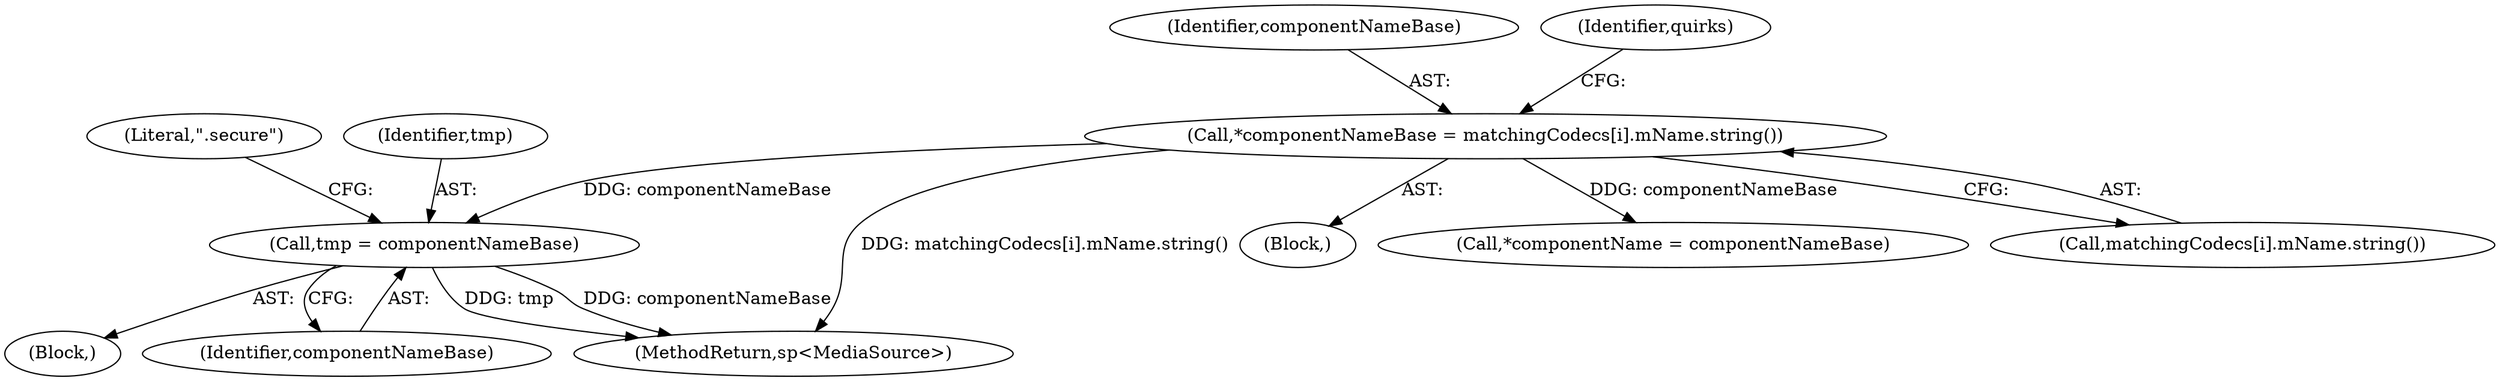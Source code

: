 digraph "0_Android_0bb5ced60304da7f61478ffd359e7ba65d72f181_0@pointer" {
"1000194" [label="(Call,tmp = componentNameBase)"];
"1000173" [label="(Call,*componentNameBase = matchingCodecs[i].mName.string())"];
"1000198" [label="(Literal,\".secure\")"];
"1000193" [label="(Block,)"];
"1000195" [label="(Identifier,tmp)"];
"1000174" [label="(Identifier,componentNameBase)"];
"1000171" [label="(Block,)"];
"1000178" [label="(Identifier,quirks)"];
"1000185" [label="(Call,*componentName = componentNameBase)"];
"1000175" [label="(Call,matchingCodecs[i].mName.string())"];
"1000194" [label="(Call,tmp = componentNameBase)"];
"1000196" [label="(Identifier,componentNameBase)"];
"1000173" [label="(Call,*componentNameBase = matchingCodecs[i].mName.string())"];
"1000264" [label="(MethodReturn,sp<MediaSource>)"];
"1000194" -> "1000193"  [label="AST: "];
"1000194" -> "1000196"  [label="CFG: "];
"1000195" -> "1000194"  [label="AST: "];
"1000196" -> "1000194"  [label="AST: "];
"1000198" -> "1000194"  [label="CFG: "];
"1000194" -> "1000264"  [label="DDG: tmp"];
"1000194" -> "1000264"  [label="DDG: componentNameBase"];
"1000173" -> "1000194"  [label="DDG: componentNameBase"];
"1000173" -> "1000171"  [label="AST: "];
"1000173" -> "1000175"  [label="CFG: "];
"1000174" -> "1000173"  [label="AST: "];
"1000175" -> "1000173"  [label="AST: "];
"1000178" -> "1000173"  [label="CFG: "];
"1000173" -> "1000264"  [label="DDG: matchingCodecs[i].mName.string()"];
"1000173" -> "1000185"  [label="DDG: componentNameBase"];
}
